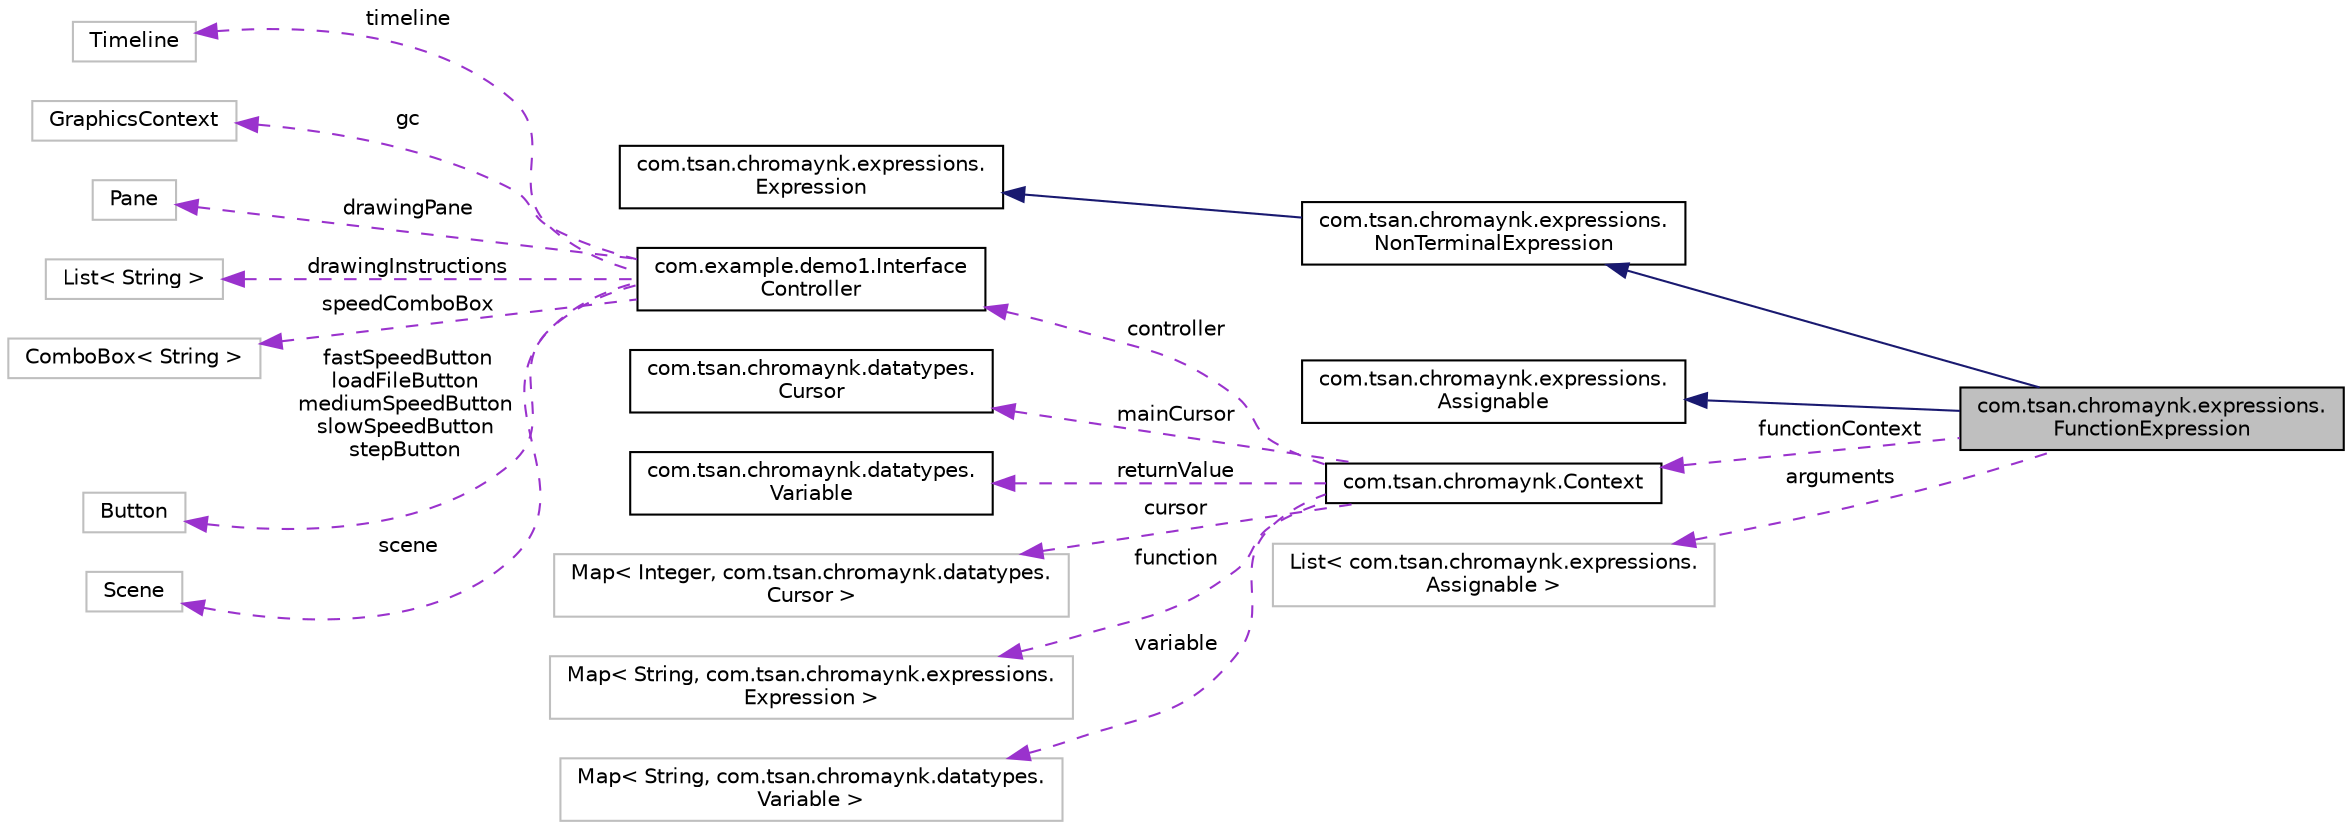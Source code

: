 digraph "com.tsan.chromaynk.expressions.FunctionExpression"
{
 // LATEX_PDF_SIZE
  edge [fontname="Helvetica",fontsize="10",labelfontname="Helvetica",labelfontsize="10"];
  node [fontname="Helvetica",fontsize="10",shape=record];
  rankdir="LR";
  Node1 [label="com.tsan.chromaynk.expressions.\lFunctionExpression",height=0.2,width=0.4,color="black", fillcolor="grey75", style="filled", fontcolor="black",tooltip=" "];
  Node2 -> Node1 [dir="back",color="midnightblue",fontsize="10",style="solid",fontname="Helvetica"];
  Node2 [label="com.tsan.chromaynk.expressions.\lNonTerminalExpression",height=0.2,width=0.4,color="black", fillcolor="white", style="filled",URL="$classcom_1_1tsan_1_1chromaynk_1_1expressions_1_1NonTerminalExpression.html",tooltip=" "];
  Node3 -> Node2 [dir="back",color="midnightblue",fontsize="10",style="solid",fontname="Helvetica"];
  Node3 [label="com.tsan.chromaynk.expressions.\lExpression",height=0.2,width=0.4,color="black", fillcolor="white", style="filled",URL="$classcom_1_1tsan_1_1chromaynk_1_1expressions_1_1Expression.html",tooltip=" "];
  Node4 -> Node1 [dir="back",color="midnightblue",fontsize="10",style="solid",fontname="Helvetica"];
  Node4 [label="com.tsan.chromaynk.expressions.\lAssignable",height=0.2,width=0.4,color="black", fillcolor="white", style="filled",URL="$interfacecom_1_1tsan_1_1chromaynk_1_1expressions_1_1Assignable.html",tooltip=" "];
  Node5 -> Node1 [dir="back",color="darkorchid3",fontsize="10",style="dashed",label=" functionContext" ,fontname="Helvetica"];
  Node5 [label="com.tsan.chromaynk.Context",height=0.2,width=0.4,color="black", fillcolor="white", style="filled",URL="$classcom_1_1tsan_1_1chromaynk_1_1Context.html",tooltip=" "];
  Node6 -> Node5 [dir="back",color="darkorchid3",fontsize="10",style="dashed",label=" controller" ,fontname="Helvetica"];
  Node6 [label="com.example.demo1.Interface\lController",height=0.2,width=0.4,color="black", fillcolor="white", style="filled",URL="$classcom_1_1example_1_1demo1_1_1InterfaceController.html",tooltip=" "];
  Node7 -> Node6 [dir="back",color="darkorchid3",fontsize="10",style="dashed",label=" timeline" ,fontname="Helvetica"];
  Node7 [label="Timeline",height=0.2,width=0.4,color="grey75", fillcolor="white", style="filled",tooltip=" "];
  Node8 -> Node6 [dir="back",color="darkorchid3",fontsize="10",style="dashed",label=" gc" ,fontname="Helvetica"];
  Node8 [label="GraphicsContext",height=0.2,width=0.4,color="grey75", fillcolor="white", style="filled",tooltip=" "];
  Node9 -> Node6 [dir="back",color="darkorchid3",fontsize="10",style="dashed",label=" drawingPane" ,fontname="Helvetica"];
  Node9 [label="Pane",height=0.2,width=0.4,color="grey75", fillcolor="white", style="filled",tooltip=" "];
  Node10 -> Node6 [dir="back",color="darkorchid3",fontsize="10",style="dashed",label=" drawingInstructions" ,fontname="Helvetica"];
  Node10 [label="List\< String \>",height=0.2,width=0.4,color="grey75", fillcolor="white", style="filled",tooltip=" "];
  Node11 -> Node6 [dir="back",color="darkorchid3",fontsize="10",style="dashed",label=" speedComboBox" ,fontname="Helvetica"];
  Node11 [label="ComboBox\< String \>",height=0.2,width=0.4,color="grey75", fillcolor="white", style="filled",tooltip=" "];
  Node12 -> Node6 [dir="back",color="darkorchid3",fontsize="10",style="dashed",label=" fastSpeedButton\nloadFileButton\nmediumSpeedButton\nslowSpeedButton\nstepButton" ,fontname="Helvetica"];
  Node12 [label="Button",height=0.2,width=0.4,color="grey75", fillcolor="white", style="filled",tooltip=" "];
  Node13 -> Node6 [dir="back",color="darkorchid3",fontsize="10",style="dashed",label=" scene" ,fontname="Helvetica"];
  Node13 [label="Scene",height=0.2,width=0.4,color="grey75", fillcolor="white", style="filled",tooltip=" "];
  Node14 -> Node5 [dir="back",color="darkorchid3",fontsize="10",style="dashed",label=" mainCursor" ,fontname="Helvetica"];
  Node14 [label="com.tsan.chromaynk.datatypes.\lCursor",height=0.2,width=0.4,color="black", fillcolor="white", style="filled",URL="$classcom_1_1tsan_1_1chromaynk_1_1datatypes_1_1Cursor.html",tooltip=" "];
  Node15 -> Node5 [dir="back",color="darkorchid3",fontsize="10",style="dashed",label=" returnValue" ,fontname="Helvetica"];
  Node15 [label="com.tsan.chromaynk.datatypes.\lVariable",height=0.2,width=0.4,color="black", fillcolor="white", style="filled",URL="$classcom_1_1tsan_1_1chromaynk_1_1datatypes_1_1Variable.html",tooltip=" "];
  Node16 -> Node5 [dir="back",color="darkorchid3",fontsize="10",style="dashed",label=" cursor" ,fontname="Helvetica"];
  Node16 [label="Map\< Integer, com.tsan.chromaynk.datatypes.\lCursor \>",height=0.2,width=0.4,color="grey75", fillcolor="white", style="filled",tooltip=" "];
  Node17 -> Node5 [dir="back",color="darkorchid3",fontsize="10",style="dashed",label=" function" ,fontname="Helvetica"];
  Node17 [label="Map\< String, com.tsan.chromaynk.expressions.\lExpression \>",height=0.2,width=0.4,color="grey75", fillcolor="white", style="filled",tooltip=" "];
  Node18 -> Node5 [dir="back",color="darkorchid3",fontsize="10",style="dashed",label=" variable" ,fontname="Helvetica"];
  Node18 [label="Map\< String, com.tsan.chromaynk.datatypes.\lVariable \>",height=0.2,width=0.4,color="grey75", fillcolor="white", style="filled",tooltip=" "];
  Node19 -> Node1 [dir="back",color="darkorchid3",fontsize="10",style="dashed",label=" arguments" ,fontname="Helvetica"];
  Node19 [label="List\< com.tsan.chromaynk.expressions.\lAssignable \>",height=0.2,width=0.4,color="grey75", fillcolor="white", style="filled",tooltip=" "];
}
